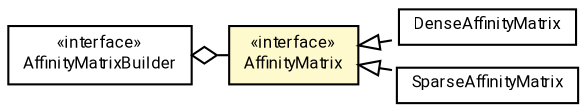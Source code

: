 #!/usr/local/bin/dot
#
# Class diagram 
# Generated by UMLGraph version R5_7_2-60-g0e99a6 (http://www.spinellis.gr/umlgraph/)
#

digraph G {
	graph [fontnames="svg"]
	edge [fontname="Roboto",fontsize=7,labelfontname="Roboto",labelfontsize=7,color="black"];
	node [fontname="Roboto",fontcolor="black",fontsize=8,shape=plaintext,margin=0,width=0,height=0];
	nodesep=0.15;
	ranksep=0.25;
	rankdir=LR;
	// de.lmu.ifi.dbs.elki.algorithm.projection.DenseAffinityMatrix
	c1463773 [label=<<table title="de.lmu.ifi.dbs.elki.algorithm.projection.DenseAffinityMatrix" border="0" cellborder="1" cellspacing="0" cellpadding="2" href="DenseAffinityMatrix.html" target="_parent">
		<tr><td><table border="0" cellspacing="0" cellpadding="1">
		<tr><td align="center" balign="center"> <font face="Roboto">DenseAffinityMatrix</font> </td></tr>
		</table></td></tr>
		</table>>, URL="DenseAffinityMatrix.html"];
	// de.lmu.ifi.dbs.elki.algorithm.projection.SparseAffinityMatrix
	c1463774 [label=<<table title="de.lmu.ifi.dbs.elki.algorithm.projection.SparseAffinityMatrix" border="0" cellborder="1" cellspacing="0" cellpadding="2" href="SparseAffinityMatrix.html" target="_parent">
		<tr><td><table border="0" cellspacing="0" cellpadding="1">
		<tr><td align="center" balign="center"> <font face="Roboto">SparseAffinityMatrix</font> </td></tr>
		</table></td></tr>
		</table>>, URL="SparseAffinityMatrix.html"];
	// de.lmu.ifi.dbs.elki.algorithm.projection.AffinityMatrixBuilder<O>
	c1463775 [label=<<table title="de.lmu.ifi.dbs.elki.algorithm.projection.AffinityMatrixBuilder" border="0" cellborder="1" cellspacing="0" cellpadding="2" href="AffinityMatrixBuilder.html" target="_parent">
		<tr><td><table border="0" cellspacing="0" cellpadding="1">
		<tr><td align="center" balign="center"> &#171;interface&#187; </td></tr>
		<tr><td align="center" balign="center"> <font face="Roboto">AffinityMatrixBuilder</font> </td></tr>
		</table></td></tr>
		</table>>, URL="AffinityMatrixBuilder.html"];
	// de.lmu.ifi.dbs.elki.algorithm.projection.AffinityMatrix
	c1463784 [label=<<table title="de.lmu.ifi.dbs.elki.algorithm.projection.AffinityMatrix" border="0" cellborder="1" cellspacing="0" cellpadding="2" bgcolor="lemonChiffon" href="AffinityMatrix.html" target="_parent">
		<tr><td><table border="0" cellspacing="0" cellpadding="1">
		<tr><td align="center" balign="center"> &#171;interface&#187; </td></tr>
		<tr><td align="center" balign="center"> <font face="Roboto">AffinityMatrix</font> </td></tr>
		</table></td></tr>
		</table>>, URL="AffinityMatrix.html"];
	// de.lmu.ifi.dbs.elki.algorithm.projection.DenseAffinityMatrix implements de.lmu.ifi.dbs.elki.algorithm.projection.AffinityMatrix
	c1463784 -> c1463773 [arrowtail=empty,style=dashed,dir=back,weight=9];
	// de.lmu.ifi.dbs.elki.algorithm.projection.SparseAffinityMatrix implements de.lmu.ifi.dbs.elki.algorithm.projection.AffinityMatrix
	c1463784 -> c1463774 [arrowtail=empty,style=dashed,dir=back,weight=9];
	// de.lmu.ifi.dbs.elki.algorithm.projection.AffinityMatrixBuilder<O> has de.lmu.ifi.dbs.elki.algorithm.projection.AffinityMatrix
	c1463775 -> c1463784 [arrowhead=none,arrowtail=ediamond,dir=back,weight=4];
}

